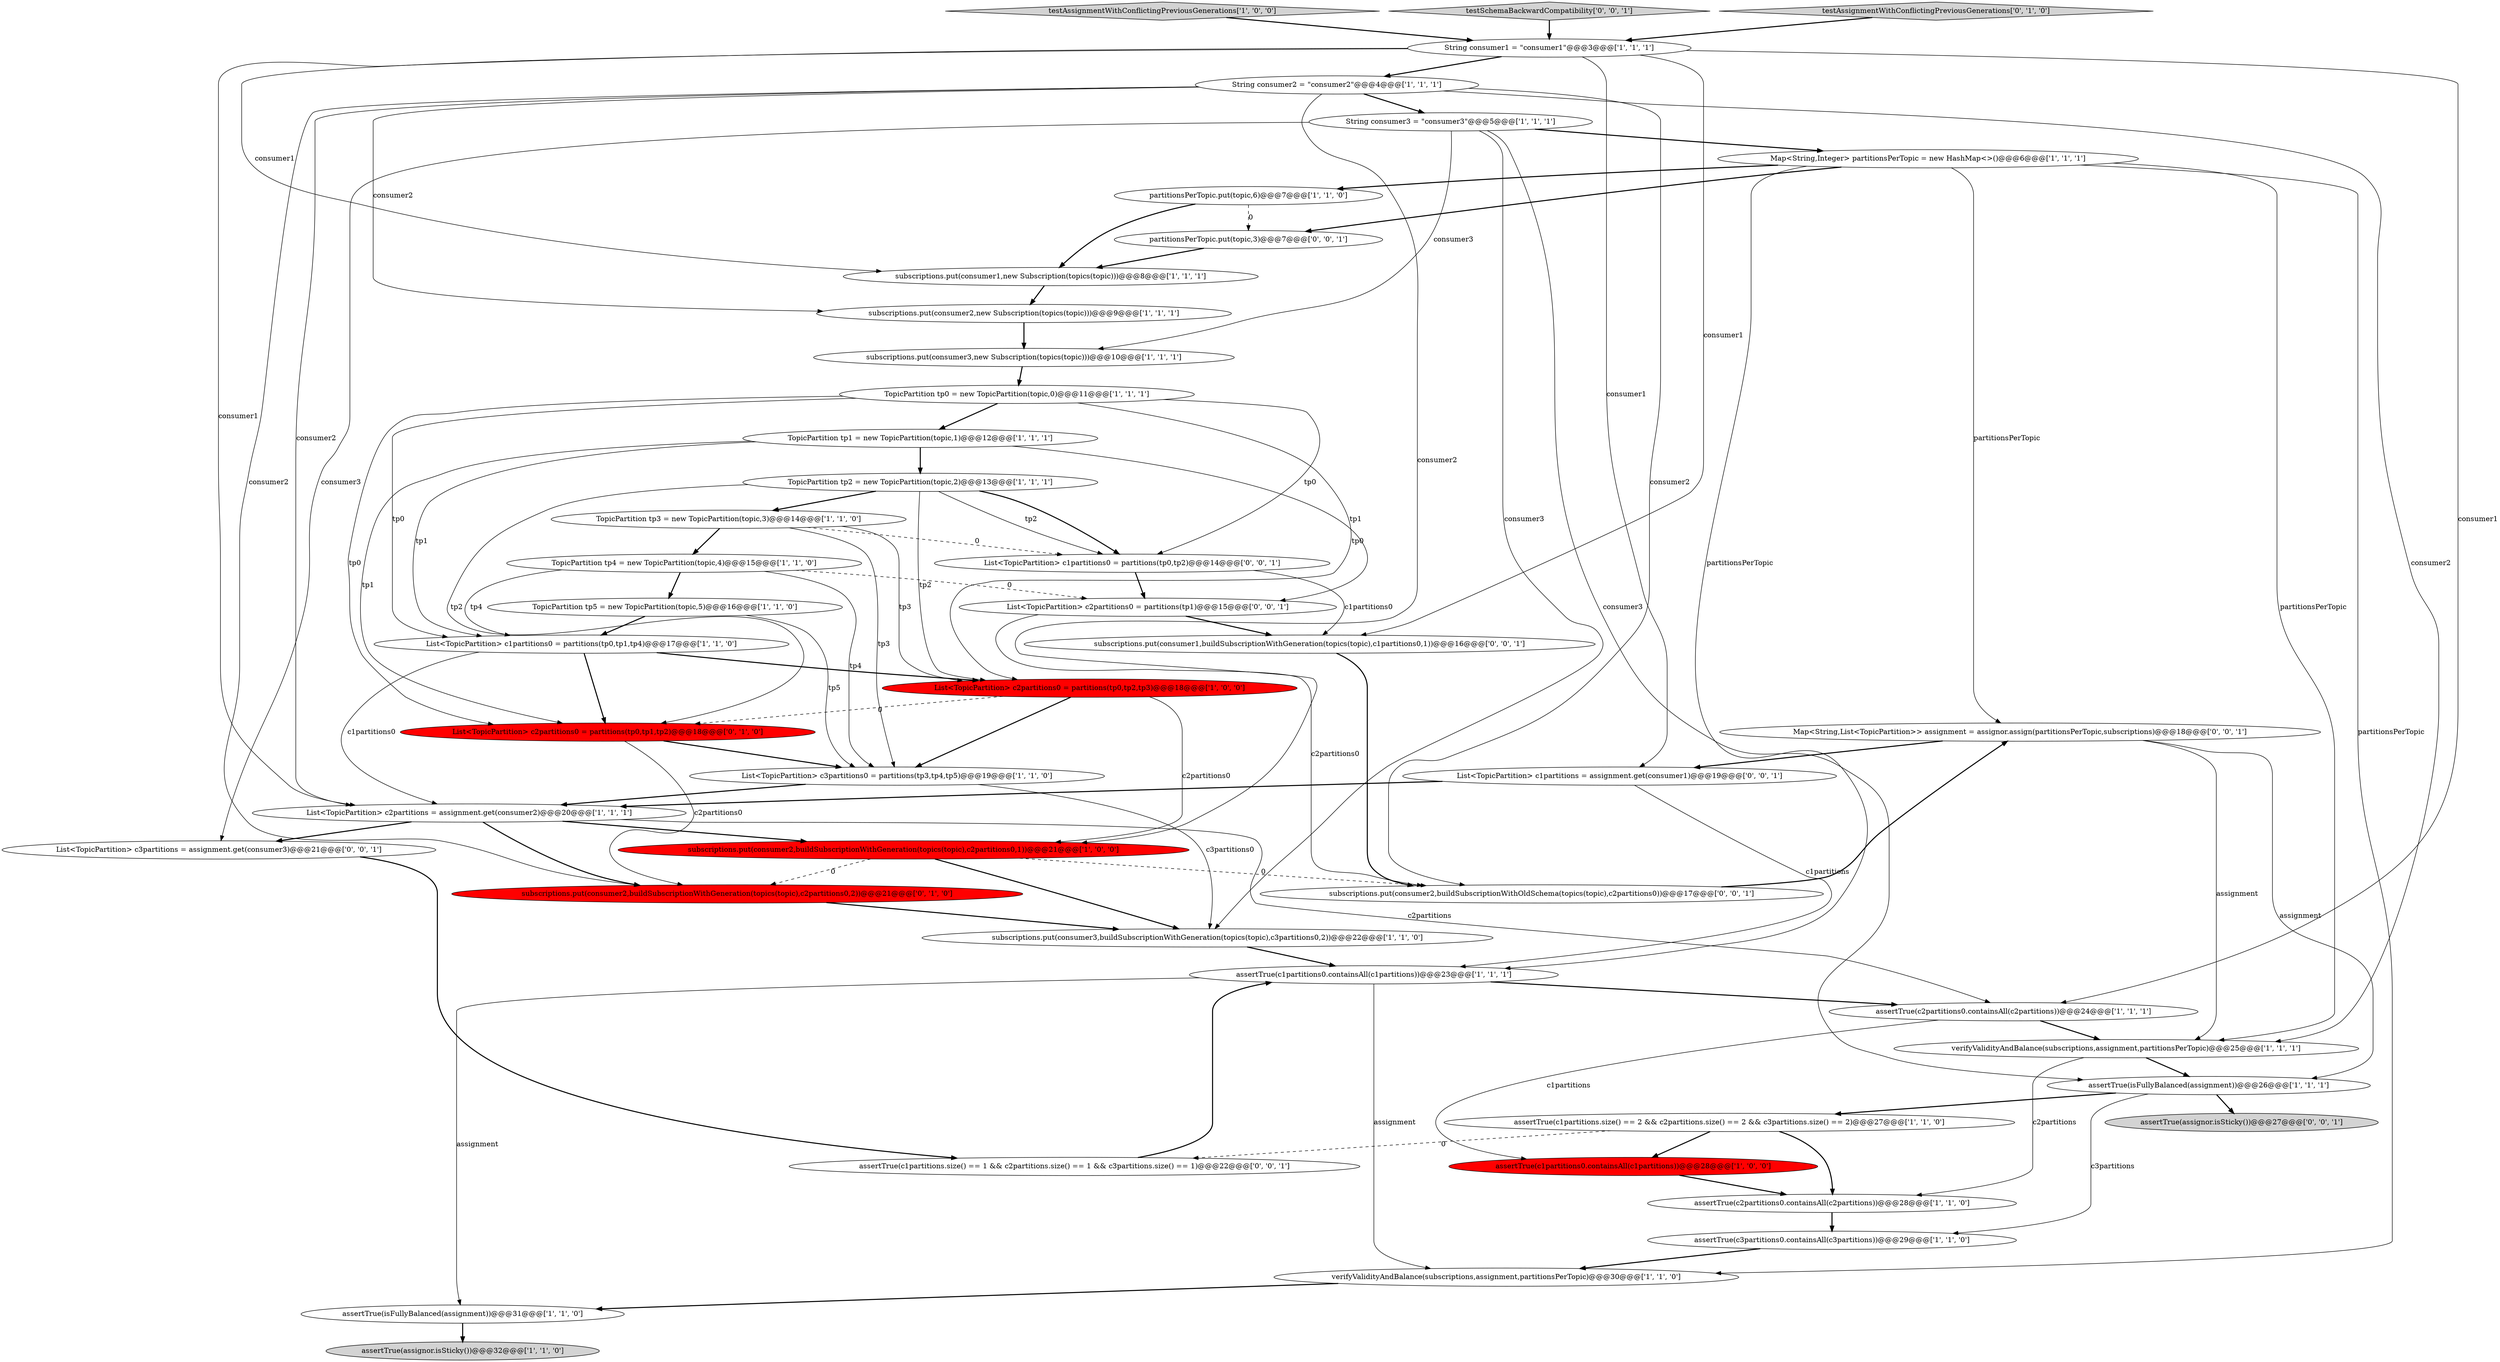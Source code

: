 digraph {
33 [style = filled, label = "subscriptions.put(consumer2,buildSubscriptionWithGeneration(topics(topic),c2partitions0,2))@@@21@@@['0', '1', '0']", fillcolor = red, shape = ellipse image = "AAA1AAABBB2BBB"];
15 [style = filled, label = "List<TopicPartition> c2partitions0 = partitions(tp0,tp2,tp3)@@@18@@@['1', '0', '0']", fillcolor = red, shape = ellipse image = "AAA1AAABBB1BBB"];
39 [style = filled, label = "Map<String,List<TopicPartition>> assignment = assignor.assign(partitionsPerTopic,subscriptions)@@@18@@@['0', '0', '1']", fillcolor = white, shape = ellipse image = "AAA0AAABBB3BBB"];
44 [style = filled, label = "List<TopicPartition> c1partitions0 = partitions(tp0,tp2)@@@14@@@['0', '0', '1']", fillcolor = white, shape = ellipse image = "AAA0AAABBB3BBB"];
31 [style = filled, label = "testAssignmentWithConflictingPreviousGenerations['1', '0', '0']", fillcolor = lightgray, shape = diamond image = "AAA0AAABBB1BBB"];
2 [style = filled, label = "TopicPartition tp2 = new TopicPartition(topic,2)@@@13@@@['1', '1', '1']", fillcolor = white, shape = ellipse image = "AAA0AAABBB1BBB"];
42 [style = filled, label = "List<TopicPartition> c1partitions = assignment.get(consumer1)@@@19@@@['0', '0', '1']", fillcolor = white, shape = ellipse image = "AAA0AAABBB3BBB"];
38 [style = filled, label = "assertTrue(assignor.isSticky())@@@27@@@['0', '0', '1']", fillcolor = lightgray, shape = ellipse image = "AAA0AAABBB3BBB"];
10 [style = filled, label = "Map<String,Integer> partitionsPerTopic = new HashMap<>()@@@6@@@['1', '1', '1']", fillcolor = white, shape = ellipse image = "AAA0AAABBB1BBB"];
25 [style = filled, label = "assertTrue(c1partitions0.containsAll(c1partitions))@@@23@@@['1', '1', '1']", fillcolor = white, shape = ellipse image = "AAA0AAABBB1BBB"];
23 [style = filled, label = "TopicPartition tp3 = new TopicPartition(topic,3)@@@14@@@['1', '1', '0']", fillcolor = white, shape = ellipse image = "AAA0AAABBB1BBB"];
41 [style = filled, label = "subscriptions.put(consumer2,buildSubscriptionWithOldSchema(topics(topic),c2partitions0))@@@17@@@['0', '0', '1']", fillcolor = white, shape = ellipse image = "AAA0AAABBB3BBB"];
22 [style = filled, label = "TopicPartition tp1 = new TopicPartition(topic,1)@@@12@@@['1', '1', '1']", fillcolor = white, shape = ellipse image = "AAA0AAABBB1BBB"];
9 [style = filled, label = "assertTrue(c1partitions0.containsAll(c1partitions))@@@28@@@['1', '0', '0']", fillcolor = red, shape = ellipse image = "AAA1AAABBB1BBB"];
18 [style = filled, label = "String consumer3 = \"consumer3\"@@@5@@@['1', '1', '1']", fillcolor = white, shape = ellipse image = "AAA0AAABBB1BBB"];
14 [style = filled, label = "TopicPartition tp4 = new TopicPartition(topic,4)@@@15@@@['1', '1', '0']", fillcolor = white, shape = ellipse image = "AAA0AAABBB1BBB"];
1 [style = filled, label = "String consumer2 = \"consumer2\"@@@4@@@['1', '1', '1']", fillcolor = white, shape = ellipse image = "AAA0AAABBB1BBB"];
28 [style = filled, label = "verifyValidityAndBalance(subscriptions,assignment,partitionsPerTopic)@@@30@@@['1', '1', '0']", fillcolor = white, shape = ellipse image = "AAA0AAABBB1BBB"];
17 [style = filled, label = "List<TopicPartition> c1partitions0 = partitions(tp0,tp1,tp4)@@@17@@@['1', '1', '0']", fillcolor = white, shape = ellipse image = "AAA0AAABBB1BBB"];
20 [style = filled, label = "assertTrue(c2partitions0.containsAll(c2partitions))@@@24@@@['1', '1', '1']", fillcolor = white, shape = ellipse image = "AAA0AAABBB1BBB"];
36 [style = filled, label = "partitionsPerTopic.put(topic,3)@@@7@@@['0', '0', '1']", fillcolor = white, shape = ellipse image = "AAA0AAABBB3BBB"];
5 [style = filled, label = "assertTrue(isFullyBalanced(assignment))@@@31@@@['1', '1', '0']", fillcolor = white, shape = ellipse image = "AAA0AAABBB1BBB"];
7 [style = filled, label = "TopicPartition tp5 = new TopicPartition(topic,5)@@@16@@@['1', '1', '0']", fillcolor = white, shape = ellipse image = "AAA0AAABBB1BBB"];
34 [style = filled, label = "List<TopicPartition> c2partitions0 = partitions(tp0,tp1,tp2)@@@18@@@['0', '1', '0']", fillcolor = red, shape = ellipse image = "AAA1AAABBB2BBB"];
35 [style = filled, label = "testSchemaBackwardCompatibility['0', '0', '1']", fillcolor = lightgray, shape = diamond image = "AAA0AAABBB3BBB"];
45 [style = filled, label = "assertTrue(c1partitions.size() == 1 && c2partitions.size() == 1 && c3partitions.size() == 1)@@@22@@@['0', '0', '1']", fillcolor = white, shape = ellipse image = "AAA0AAABBB3BBB"];
6 [style = filled, label = "TopicPartition tp0 = new TopicPartition(topic,0)@@@11@@@['1', '1', '1']", fillcolor = white, shape = ellipse image = "AAA0AAABBB1BBB"];
8 [style = filled, label = "assertTrue(assignor.isSticky())@@@32@@@['1', '1', '0']", fillcolor = lightgray, shape = ellipse image = "AAA0AAABBB1BBB"];
40 [style = filled, label = "List<TopicPartition> c3partitions = assignment.get(consumer3)@@@21@@@['0', '0', '1']", fillcolor = white, shape = ellipse image = "AAA0AAABBB3BBB"];
24 [style = filled, label = "subscriptions.put(consumer3,buildSubscriptionWithGeneration(topics(topic),c3partitions0,2))@@@22@@@['1', '1', '0']", fillcolor = white, shape = ellipse image = "AAA0AAABBB1BBB"];
27 [style = filled, label = "String consumer1 = \"consumer1\"@@@3@@@['1', '1', '1']", fillcolor = white, shape = ellipse image = "AAA0AAABBB1BBB"];
16 [style = filled, label = "subscriptions.put(consumer1,new Subscription(topics(topic)))@@@8@@@['1', '1', '1']", fillcolor = white, shape = ellipse image = "AAA0AAABBB1BBB"];
19 [style = filled, label = "partitionsPerTopic.put(topic,6)@@@7@@@['1', '1', '0']", fillcolor = white, shape = ellipse image = "AAA0AAABBB1BBB"];
30 [style = filled, label = "assertTrue(c1partitions.size() == 2 && c2partitions.size() == 2 && c3partitions.size() == 2)@@@27@@@['1', '1', '0']", fillcolor = white, shape = ellipse image = "AAA0AAABBB1BBB"];
3 [style = filled, label = "List<TopicPartition> c3partitions0 = partitions(tp3,tp4,tp5)@@@19@@@['1', '1', '0']", fillcolor = white, shape = ellipse image = "AAA0AAABBB1BBB"];
13 [style = filled, label = "subscriptions.put(consumer2,buildSubscriptionWithGeneration(topics(topic),c2partitions0,1))@@@21@@@['1', '0', '0']", fillcolor = red, shape = ellipse image = "AAA1AAABBB1BBB"];
43 [style = filled, label = "List<TopicPartition> c2partitions0 = partitions(tp1)@@@15@@@['0', '0', '1']", fillcolor = white, shape = ellipse image = "AAA0AAABBB3BBB"];
29 [style = filled, label = "verifyValidityAndBalance(subscriptions,assignment,partitionsPerTopic)@@@25@@@['1', '1', '1']", fillcolor = white, shape = ellipse image = "AAA0AAABBB1BBB"];
21 [style = filled, label = "subscriptions.put(consumer2,new Subscription(topics(topic)))@@@9@@@['1', '1', '1']", fillcolor = white, shape = ellipse image = "AAA0AAABBB1BBB"];
0 [style = filled, label = "assertTrue(c2partitions0.containsAll(c2partitions))@@@28@@@['1', '1', '0']", fillcolor = white, shape = ellipse image = "AAA0AAABBB1BBB"];
4 [style = filled, label = "assertTrue(c3partitions0.containsAll(c3partitions))@@@29@@@['1', '1', '0']", fillcolor = white, shape = ellipse image = "AAA0AAABBB1BBB"];
11 [style = filled, label = "List<TopicPartition> c2partitions = assignment.get(consumer2)@@@20@@@['1', '1', '1']", fillcolor = white, shape = ellipse image = "AAA0AAABBB1BBB"];
26 [style = filled, label = "assertTrue(isFullyBalanced(assignment))@@@26@@@['1', '1', '1']", fillcolor = white, shape = ellipse image = "AAA0AAABBB1BBB"];
32 [style = filled, label = "testAssignmentWithConflictingPreviousGenerations['0', '1', '0']", fillcolor = lightgray, shape = diamond image = "AAA0AAABBB2BBB"];
37 [style = filled, label = "subscriptions.put(consumer1,buildSubscriptionWithGeneration(topics(topic),c1partitions0,1))@@@16@@@['0', '0', '1']", fillcolor = white, shape = ellipse image = "AAA0AAABBB3BBB"];
12 [style = filled, label = "subscriptions.put(consumer3,new Subscription(topics(topic)))@@@10@@@['1', '1', '1']", fillcolor = white, shape = ellipse image = "AAA0AAABBB1BBB"];
2->34 [style = solid, label="tp2"];
27->20 [style = solid, label="consumer1"];
6->22 [style = bold, label=""];
10->19 [style = bold, label=""];
43->41 [style = solid, label="c2partitions0"];
1->41 [style = solid, label="consumer2"];
22->34 [style = solid, label="tp1"];
13->41 [style = dashed, label="0"];
14->7 [style = bold, label=""];
2->23 [style = bold, label=""];
27->16 [style = solid, label="consumer1"];
1->29 [style = solid, label="consumer2"];
45->25 [style = bold, label=""];
14->3 [style = solid, label="tp4"];
2->44 [style = bold, label=""];
11->13 [style = bold, label=""];
11->33 [style = bold, label=""];
3->24 [style = solid, label="c3partitions0"];
15->13 [style = solid, label="c2partitions0"];
34->33 [style = solid, label="c2partitions0"];
6->17 [style = solid, label="tp0"];
15->34 [style = dashed, label="0"];
28->5 [style = bold, label=""];
2->15 [style = solid, label="tp2"];
3->11 [style = bold, label=""];
10->39 [style = solid, label="partitionsPerTopic"];
39->29 [style = solid, label="assignment"];
18->24 [style = solid, label="consumer3"];
29->26 [style = bold, label=""];
23->14 [style = bold, label=""];
30->45 [style = dashed, label="0"];
17->34 [style = bold, label=""];
1->21 [style = solid, label="consumer2"];
10->29 [style = solid, label="partitionsPerTopic"];
31->27 [style = bold, label=""];
25->5 [style = solid, label="assignment"];
17->15 [style = bold, label=""];
36->16 [style = bold, label=""];
13->33 [style = dashed, label="0"];
39->42 [style = bold, label=""];
44->37 [style = solid, label="c1partitions0"];
18->40 [style = solid, label="consumer3"];
25->28 [style = solid, label="assignment"];
7->17 [style = bold, label=""];
22->2 [style = bold, label=""];
13->24 [style = bold, label=""];
22->43 [style = solid, label="tp1"];
2->44 [style = solid, label="tp2"];
22->17 [style = solid, label="tp1"];
6->44 [style = solid, label="tp0"];
20->9 [style = solid, label="c1partitions"];
37->41 [style = bold, label=""];
29->0 [style = solid, label="c2partitions"];
18->12 [style = solid, label="consumer3"];
32->27 [style = bold, label=""];
30->9 [style = bold, label=""];
15->3 [style = bold, label=""];
19->16 [style = bold, label=""];
21->12 [style = bold, label=""];
26->4 [style = solid, label="c3partitions"];
25->20 [style = bold, label=""];
27->37 [style = solid, label="consumer1"];
18->10 [style = bold, label=""];
42->11 [style = bold, label=""];
24->25 [style = bold, label=""];
33->24 [style = bold, label=""];
10->25 [style = solid, label="partitionsPerTopic"];
42->25 [style = solid, label="c1partitions"];
1->33 [style = solid, label="consumer2"];
18->26 [style = solid, label="consumer3"];
30->0 [style = bold, label=""];
27->11 [style = solid, label="consumer1"];
5->8 [style = bold, label=""];
35->27 [style = bold, label=""];
27->1 [style = bold, label=""];
23->15 [style = solid, label="tp3"];
9->0 [style = bold, label=""];
20->29 [style = bold, label=""];
6->15 [style = solid, label="tp0"];
23->3 [style = solid, label="tp3"];
1->18 [style = bold, label=""];
43->37 [style = bold, label=""];
12->6 [style = bold, label=""];
11->40 [style = bold, label=""];
27->42 [style = solid, label="consumer1"];
11->20 [style = solid, label="c2partitions"];
4->28 [style = bold, label=""];
44->43 [style = bold, label=""];
10->36 [style = bold, label=""];
26->30 [style = bold, label=""];
39->26 [style = solid, label="assignment"];
26->38 [style = bold, label=""];
1->13 [style = solid, label="consumer2"];
14->17 [style = solid, label="tp4"];
14->43 [style = dashed, label="0"];
7->3 [style = solid, label="tp5"];
23->44 [style = dashed, label="0"];
19->36 [style = dashed, label="0"];
34->3 [style = bold, label=""];
0->4 [style = bold, label=""];
1->11 [style = solid, label="consumer2"];
6->34 [style = solid, label="tp0"];
16->21 [style = bold, label=""];
17->11 [style = solid, label="c1partitions0"];
10->28 [style = solid, label="partitionsPerTopic"];
40->45 [style = bold, label=""];
41->39 [style = bold, label=""];
}
